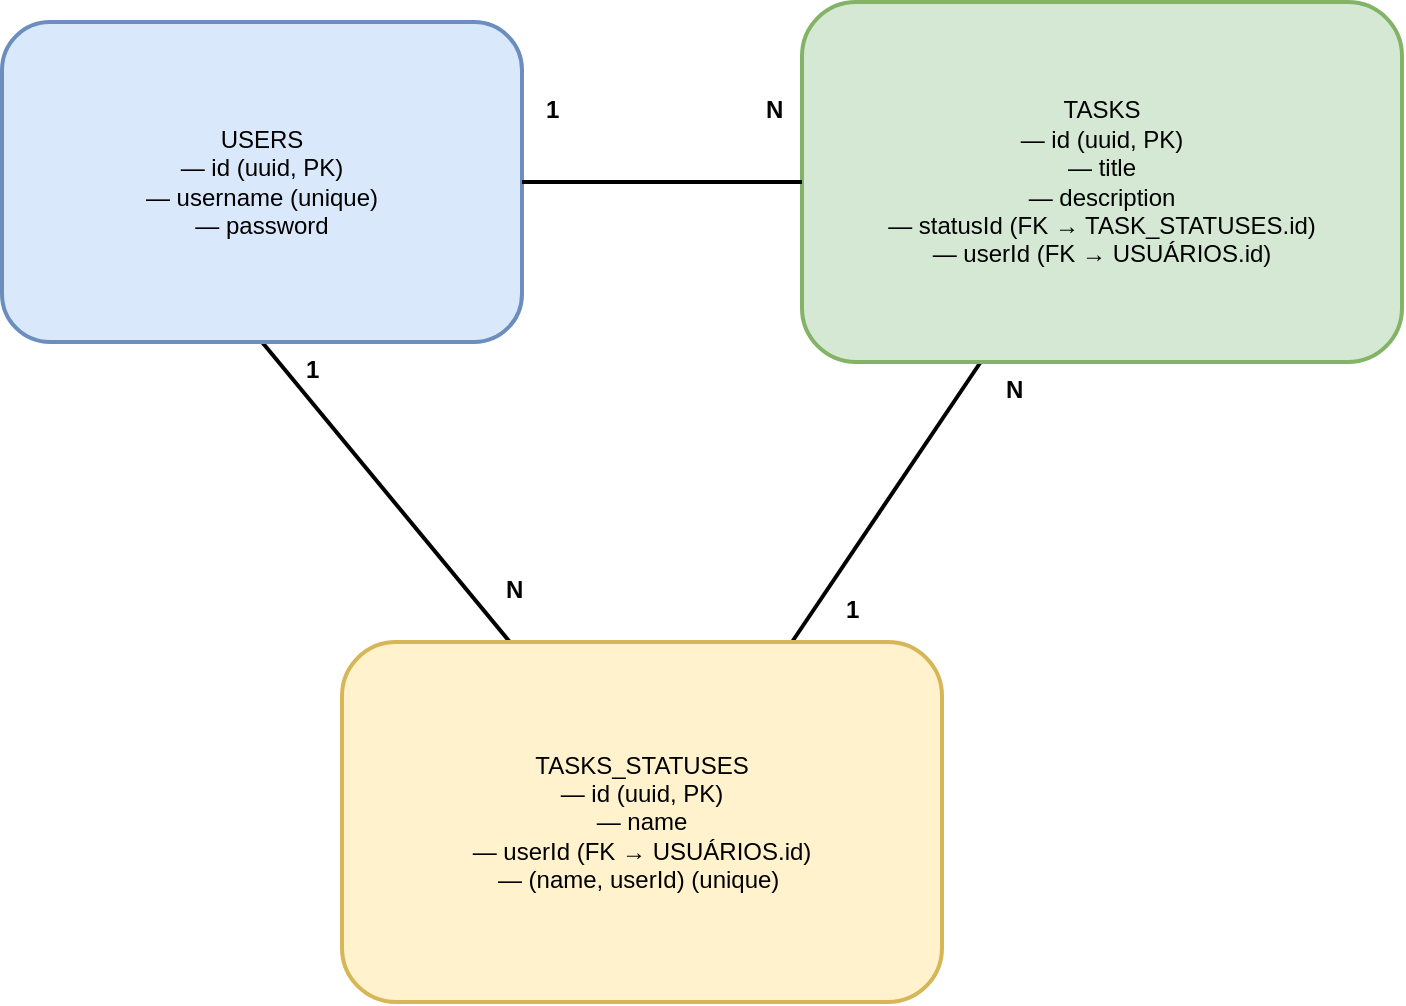 <mxfile>
    <diagram id="erd-1n-v3" name="ERD Essencial 1:N v3">
        <mxGraphModel dx="810" dy="825" grid="1" gridSize="10" guides="1" tooltips="1" connect="1" arrows="1" fold="1" page="1" pageScale="1" pageWidth="1100" pageHeight="850" math="0" shadow="0">
            <root>
                <mxCell id="0"/>
                <mxCell id="1" parent="0"/>
                <mxCell id="3" style="edgeStyle=none;html=1;entryX=0.5;entryY=0;entryDx=0;entryDy=0;strokeColor=default;endArrow=none;endFill=0;strokeWidth=2;" parent="1" edge="1">
                    <mxGeometry relative="1" as="geometry">
                        <mxPoint x="249.997" y="320" as="sourcePoint"/>
                        <mxPoint x="373.91" y="470" as="targetPoint"/>
                    </mxGeometry>
                </mxCell>
                <mxCell id="users" value="USERS&lt;br&gt;— id (uuid, PK)&lt;br&gt;— username (unique)&lt;br&gt;— password" style="rounded=1;whiteSpace=wrap;html=1;strokeWidth=2;fillColor=#dae8fc;strokeColor=#6c8ebf;" parent="1" vertex="1">
                    <mxGeometry x="120" y="160" width="260" height="160" as="geometry"/>
                </mxCell>
                <mxCell id="7" style="edgeStyle=none;html=1;entryX=0.75;entryY=0;entryDx=0;entryDy=0;strokeWidth=2;endArrow=none;endFill=0;" parent="1" source="tasks" target="2" edge="1">
                    <mxGeometry relative="1" as="geometry"/>
                </mxCell>
                <mxCell id="tasks" value="TASKS&lt;br&gt;— id (uuid, PK)&lt;br&gt;— title&lt;div&gt;&lt;span style=&quot;color: rgb(0, 0, 0);&quot;&gt;— description&lt;/span&gt;&lt;font color=&quot;#000000&quot;&gt;&lt;br&gt;&lt;/font&gt;— statusId (FK&amp;nbsp;&lt;span style=&quot;color: rgb(0, 0, 0);&quot;&gt;→ TASK_STATUSES.id&lt;/span&gt;)&lt;div&gt;&lt;span style=&quot;color: rgb(0, 0, 0);&quot;&gt;— userId (FK → USUÁRIOS.id)&lt;/span&gt;&lt;br&gt;&lt;/div&gt;&lt;/div&gt;" style="rounded=1;whiteSpace=wrap;html=1;strokeWidth=2;fillColor=#d5e8d4;strokeColor=#82b366;" parent="1" vertex="1">
                    <mxGeometry x="520" y="150" width="300" height="180" as="geometry"/>
                </mxCell>
                <mxCell id="rel" value="" style="endArrow=none;strokeWidth=2;" parent="1" source="users" target="tasks" edge="1">
                    <mxGeometry relative="1" as="geometry"/>
                </mxCell>
                <mxCell id="label1" value="1" style="text;html=1;strokeColor=none;fillColor=none;fontStyle=1;" parent="1" vertex="1">
                    <mxGeometry x="390" y="190" width="20" height="20" as="geometry"/>
                </mxCell>
                <mxCell id="labelN" value="N" style="text;html=1;strokeColor=none;fillColor=none;fontStyle=1;" parent="1" vertex="1">
                    <mxGeometry x="500" y="190" width="20" height="20" as="geometry"/>
                </mxCell>
                <mxCell id="2" value="TASKS_STATUSES&lt;br&gt;— id (uuid, PK)&lt;br&gt;— name&lt;div&gt;&lt;div&gt;&lt;span style=&quot;color: rgb(0, 0, 0);&quot;&gt;— userId (FK → USUÁRIOS.id)&lt;/span&gt;&lt;br&gt;&lt;/div&gt;&lt;/div&gt;&lt;div&gt;&lt;span style=&quot;color: rgb(0, 0, 0); background-color: transparent;&quot;&gt;— (name, userId) (unique)&lt;/span&gt;&amp;nbsp;&lt;/div&gt;" style="rounded=1;whiteSpace=wrap;html=1;strokeWidth=2;fillColor=#fff2cc;strokeColor=#d6b656;" parent="1" vertex="1">
                    <mxGeometry x="290" y="470" width="300" height="180" as="geometry"/>
                </mxCell>
                <mxCell id="4" value="1" style="text;html=1;strokeColor=none;fillColor=none;fontStyle=1;" parent="1" vertex="1">
                    <mxGeometry x="270" y="320" width="20" height="20" as="geometry"/>
                </mxCell>
                <mxCell id="5" value="N" style="text;html=1;strokeColor=none;fillColor=none;fontStyle=1;" parent="1" vertex="1">
                    <mxGeometry x="370" y="430" width="20" height="20" as="geometry"/>
                </mxCell>
                <mxCell id="8" value="N" style="text;html=1;strokeColor=none;fillColor=none;fontStyle=1;" parent="1" vertex="1">
                    <mxGeometry x="620" y="330" width="20" height="20" as="geometry"/>
                </mxCell>
                <mxCell id="9" value="1" style="text;html=1;strokeColor=none;fillColor=none;fontStyle=1;" parent="1" vertex="1">
                    <mxGeometry x="540" y="440" width="20" height="20" as="geometry"/>
                </mxCell>
            </root>
        </mxGraphModel>
    </diagram>
</mxfile>